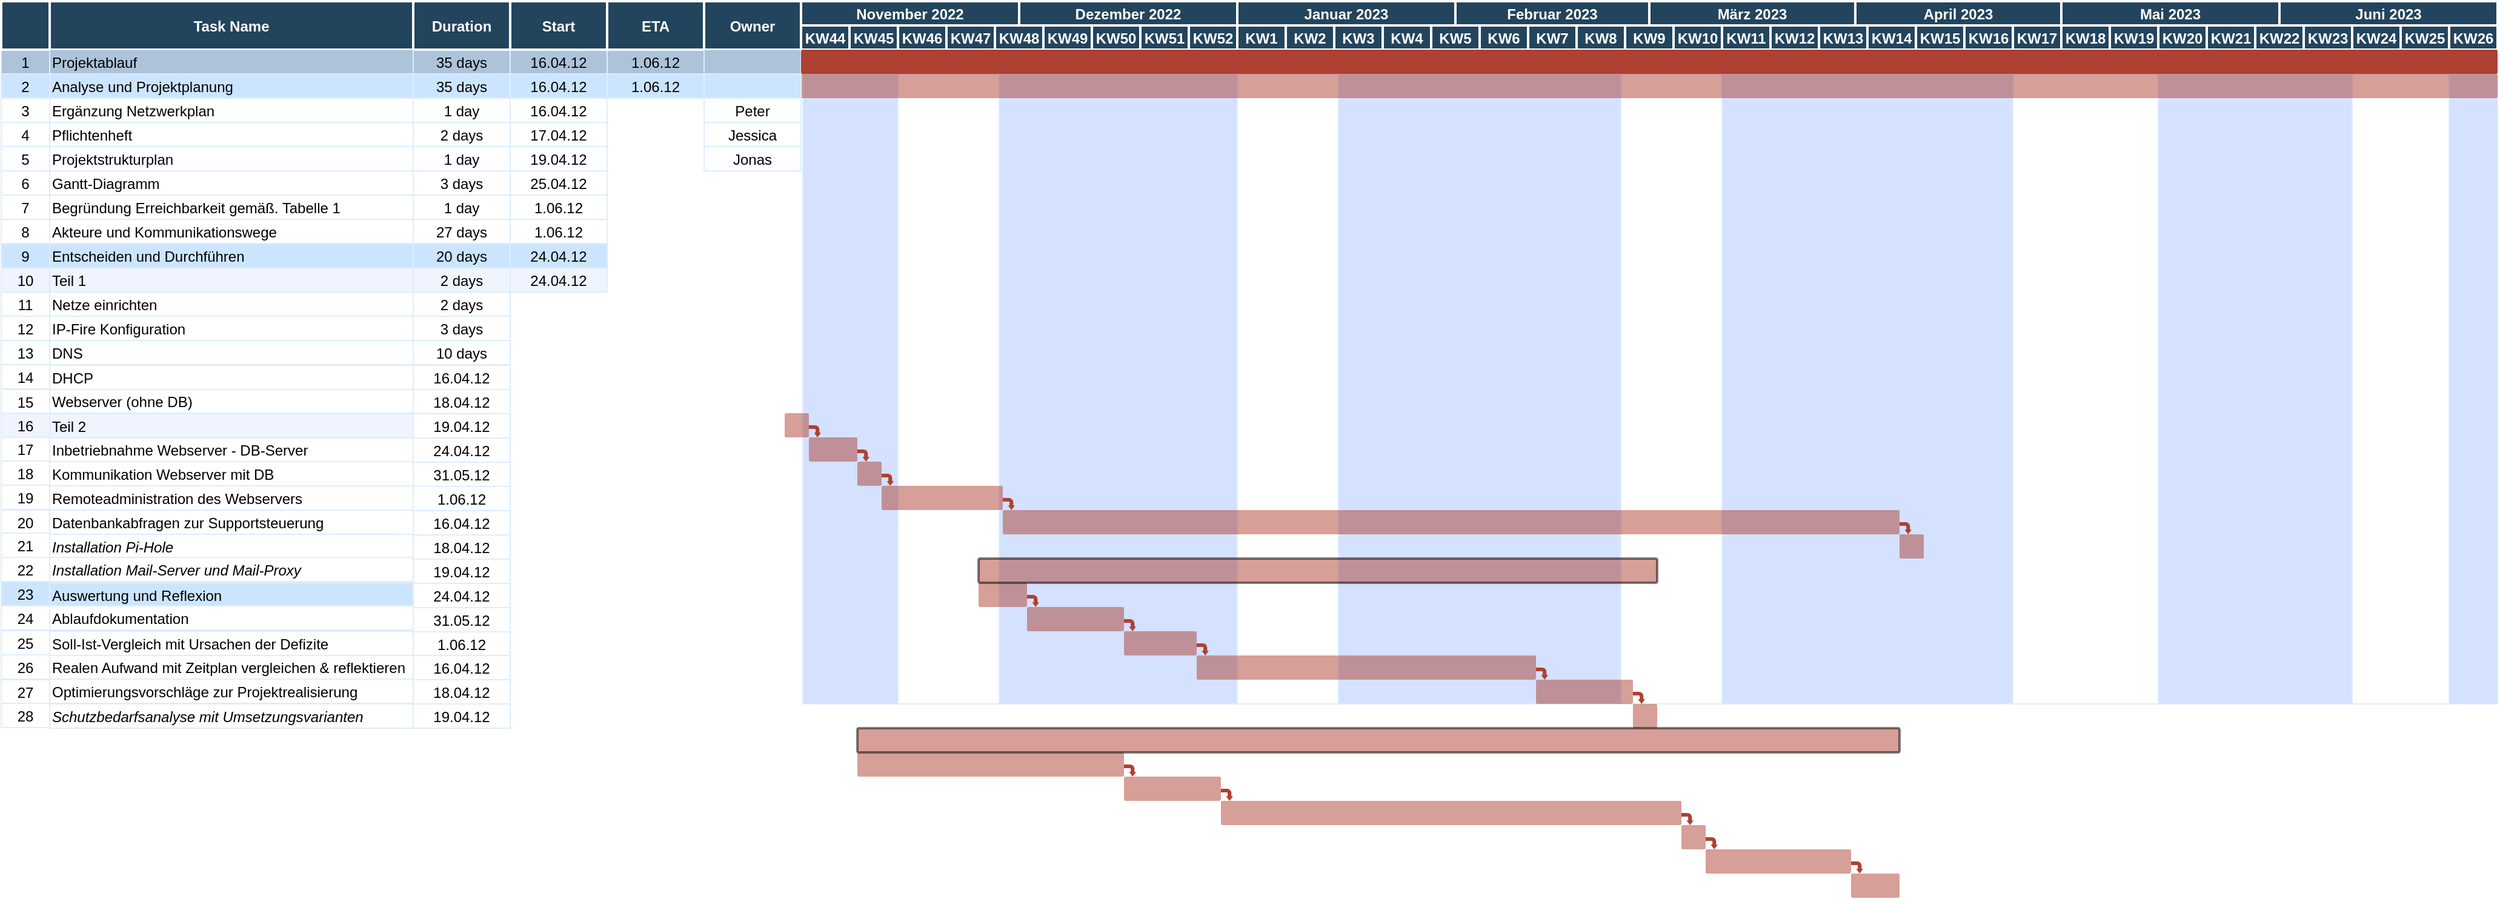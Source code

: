 <mxfile version="17.2.4" type="device"><diagram name="Page-1" id="8378b5f6-a2b2-b727-a746-972ab9d02e00"><mxGraphModel dx="2188" dy="1331" grid="1" gridSize="10" guides="1" tooltips="1" connect="0" arrows="1" fold="1" page="1" pageScale="1.5" pageWidth="1654" pageHeight="1169" background="none" math="0" shadow="0"><root><mxCell id="0"/><mxCell id="1" parent="0"/><mxCell id="nTNf6u4kwTVFO85k9VdG-494" value="" style="strokeColor=#DEEDFF" vertex="1" parent="1"><mxGeometry x="1060" y="140" width="83.5" height="520" as="geometry"/></mxCell><mxCell id="nTNf6u4kwTVFO85k9VdG-495" value="" style="strokeColor=#DEEDFF;fillColor=#D4E1FF" vertex="1" parent="1"><mxGeometry x="1143.5" y="140" width="236.5" height="520" as="geometry"/></mxCell><mxCell id="nTNf6u4kwTVFO85k9VdG-498" value="" style="strokeColor=#DEEDFF" vertex="1" parent="1"><mxGeometry x="1376.5" y="140" width="83.5" height="520" as="geometry"/></mxCell><mxCell id="nTNf6u4kwTVFO85k9VdG-499" value="" style="strokeColor=#DEEDFF;fillColor=#D4E1FF" vertex="1" parent="1"><mxGeometry x="1460" y="140" width="240" height="520" as="geometry"/></mxCell><mxCell id="nTNf6u4kwTVFO85k9VdG-502" value="" style="strokeColor=#DEEDFF" vertex="1" parent="1"><mxGeometry x="1700" y="140" width="120" height="520" as="geometry"/></mxCell><mxCell id="nTNf6u4kwTVFO85k9VdG-503" value="" style="strokeColor=#DEEDFF;fillColor=#D4E1FF" vertex="1" parent="1"><mxGeometry x="1820" y="140" width="160" height="520" as="geometry"/></mxCell><mxCell id="nTNf6u4kwTVFO85k9VdG-504" value="" style="strokeColor=#DEEDFF" vertex="1" parent="1"><mxGeometry x="1980" y="140" width="80" height="520" as="geometry"/></mxCell><mxCell id="nTNf6u4kwTVFO85k9VdG-505" value="" style="strokeColor=#DEEDFF;fillColor=#D4E1FF" vertex="1" parent="1"><mxGeometry x="2060" y="140" width="40" height="520" as="geometry"/></mxCell><mxCell id="nTNf6u4kwTVFO85k9VdG-491" value="" style="strokeColor=#DEEDFF;fillColor=#D4E1FF" vertex="1" parent="1"><mxGeometry x="863.5" y="140" width="196.5" height="520" as="geometry"/></mxCell><mxCell id="198" value="" style="strokeColor=#DEEDFF;fillColor=#D4E1FF" parent="1" vertex="1"><mxGeometry x="701.5" y="140" width="78.5" height="520" as="geometry"/></mxCell><mxCell id="63" value="1" style="strokeColor=#DEEDFF;fillColor=#ADC3D9" parent="1" vertex="1"><mxGeometry x="40" y="120" width="40" height="20" as="geometry"/></mxCell><mxCell id="64" value="Projektablauf" style="align=left;strokeColor=#DEEDFF;fillColor=#ADC3D9" parent="1" vertex="1"><mxGeometry x="80" y="120" width="280" height="20" as="geometry"/></mxCell><mxCell id="65" value="35 days" style="strokeColor=#DEEDFF;fillColor=#ADC3D9" parent="1" vertex="1"><mxGeometry x="380.0" y="120" width="80.0" height="20" as="geometry"/></mxCell><mxCell id="66" value="16.04.12" style="strokeColor=#DEEDFF;fillColor=#ADC3D9" parent="1" vertex="1"><mxGeometry x="460.0" y="120" width="80.0" height="20" as="geometry"/></mxCell><mxCell id="67" value="1.06.12" style="strokeColor=#DEEDFF;fillColor=#ADC3D9" parent="1" vertex="1"><mxGeometry x="540.0" y="120.0" width="80.0" height="20" as="geometry"/></mxCell><mxCell id="69" value="2" style="strokeColor=#DEEDFF;fillColor=#CCE5FF" parent="1" vertex="1"><mxGeometry x="40.0" y="140.0" width="40" height="20" as="geometry"/></mxCell><mxCell id="71" value="35 days" style="strokeColor=#DEEDFF;fillColor=#CCE5FF" parent="1" vertex="1"><mxGeometry x="380.0" y="140.0" width="80.0" height="20" as="geometry"/></mxCell><mxCell id="72" value="16.04.12" style="strokeColor=#DEEDFF;fillColor=#CCE5FF" parent="1" vertex="1"><mxGeometry x="460.0" y="140.0" width="80.0" height="20" as="geometry"/></mxCell><mxCell id="73" value="1.06.12" style="strokeColor=#DEEDFF;fillColor=#CCE5FF" parent="1" vertex="1"><mxGeometry x="540.0" y="140.0" width="80.0" height="20" as="geometry"/></mxCell><mxCell id="74" value="3" style="strokeColor=#DEEDFF" parent="1" vertex="1"><mxGeometry x="40.0" y="160.0" width="40" height="20" as="geometry"/></mxCell><mxCell id="76" value="1 day" style="strokeColor=#DEEDFF" parent="1" vertex="1"><mxGeometry x="380.0" y="160.0" width="80.0" height="20" as="geometry"/></mxCell><mxCell id="77" value="16.04.12" style="strokeColor=#DEEDFF" parent="1" vertex="1"><mxGeometry x="460.0" y="160.0" width="80.0" height="20" as="geometry"/></mxCell><mxCell id="78" value="16.04.12" style="strokeColor=#DEEDFF" parent="1" vertex="1"><mxGeometry x="380.0" y="380.5" width="80.0" height="20" as="geometry"/></mxCell><mxCell id="79" value="4" style="strokeColor=#DEEDFF" parent="1" vertex="1"><mxGeometry x="40" y="180.0" width="40" height="20" as="geometry"/></mxCell><mxCell id="81" value="2 days" style="strokeColor=#DEEDFF" parent="1" vertex="1"><mxGeometry x="380.0" y="180.0" width="80.0" height="20" as="geometry"/></mxCell><mxCell id="82" value="17.04.12" style="strokeColor=#DEEDFF" parent="1" vertex="1"><mxGeometry x="460.0" y="180.0" width="80.0" height="20" as="geometry"/></mxCell><mxCell id="83" value="18.04.12" style="strokeColor=#DEEDFF" parent="1" vertex="1"><mxGeometry x="380.0" y="400.5" width="80.0" height="20" as="geometry"/></mxCell><mxCell id="84" value="5" style="strokeColor=#DEEDFF" parent="1" vertex="1"><mxGeometry x="40.0" y="200.0" width="40" height="20" as="geometry"/></mxCell><mxCell id="86" value="1 day" style="strokeColor=#DEEDFF" parent="1" vertex="1"><mxGeometry x="380.0" y="200.0" width="80.0" height="20" as="geometry"/></mxCell><mxCell id="88" value="19.04.12" style="strokeColor=#DEEDFF" parent="1" vertex="1"><mxGeometry x="380.0" y="420.5" width="80.0" height="20" as="geometry"/></mxCell><mxCell id="89" value="6" style="strokeColor=#DEEDFF" parent="1" vertex="1"><mxGeometry x="40.0" y="220.0" width="40" height="20" as="geometry"/></mxCell><mxCell id="91" value="3 days" style="strokeColor=#DEEDFF" parent="1" vertex="1"><mxGeometry x="380.0" y="220.0" width="80.0" height="20" as="geometry"/></mxCell><mxCell id="93" value="24.04.12" style="strokeColor=#DEEDFF" parent="1" vertex="1"><mxGeometry x="380.0" y="440.5" width="80.0" height="20" as="geometry"/></mxCell><mxCell id="94" value="7" style="strokeColor=#DEEDFF" parent="1" vertex="1"><mxGeometry x="40.0" y="240.0" width="40" height="20" as="geometry"/></mxCell><mxCell id="96" value="27 days" style="strokeColor=#DEEDFF" parent="1" vertex="1"><mxGeometry x="380.0" y="260.0" width="80.0" height="20" as="geometry"/></mxCell><mxCell id="97" value="25.04.12" style="strokeColor=#DEEDFF" parent="1" vertex="1"><mxGeometry x="460.0" y="220.0" width="80.0" height="20" as="geometry"/></mxCell><mxCell id="98" value="31.05.12" style="strokeColor=#DEEDFF" parent="1" vertex="1"><mxGeometry x="380.0" y="460.5" width="80.0" height="20" as="geometry"/></mxCell><mxCell id="99" value="8" style="strokeColor=#DEEDFF" parent="1" vertex="1"><mxGeometry x="40.0" y="260.0" width="40" height="20" as="geometry"/></mxCell><mxCell id="101" value="1 day" style="strokeColor=#DEEDFF" parent="1" vertex="1"><mxGeometry x="380.0" y="240.0" width="80.0" height="20" as="geometry"/></mxCell><mxCell id="102" value="1.06.12" style="strokeColor=#DEEDFF" parent="1" vertex="1"><mxGeometry x="460.0" y="260.0" width="80.0" height="20" as="geometry"/></mxCell><mxCell id="103" value="1.06.12" style="strokeColor=#DEEDFF" parent="1" vertex="1"><mxGeometry x="380.0" y="480.5" width="80.0" height="20" as="geometry"/></mxCell><mxCell id="104" value="9" style="strokeColor=#DEEDFF;fillColor=#CCE5FF" parent="1" vertex="1"><mxGeometry x="40.0" y="280.0" width="40" height="20" as="geometry"/></mxCell><mxCell id="106" value="20 days" style="strokeColor=#DEEDFF;fillColor=#CCE5FF" parent="1" vertex="1"><mxGeometry x="380.0" y="280.0" width="80.0" height="20" as="geometry"/></mxCell><mxCell id="109" value="10" style="strokeColor=#DEEDFF;fillColor=#F0F4FF;" parent="1" vertex="1"><mxGeometry x="40.0" y="300.0" width="40" height="20" as="geometry"/></mxCell><mxCell id="111" value="2 days" style="strokeColor=#DEEDFF;fillColor=#F0F4FF;" parent="1" vertex="1"><mxGeometry x="380.0" y="300.0" width="80.0" height="20" as="geometry"/></mxCell><mxCell id="114" value="11" style="strokeColor=#DEEDFF" parent="1" vertex="1"><mxGeometry x="40.0" y="320.0" width="40" height="20" as="geometry"/></mxCell><mxCell id="115" value="Netze einrichten" style="align=left;strokeColor=#DEEDFF" parent="1" vertex="1"><mxGeometry x="80" y="320" width="280" height="20" as="geometry"/></mxCell><mxCell id="116" value="2 days" style="strokeColor=#DEEDFF" parent="1" vertex="1"><mxGeometry x="380.0" y="320.0" width="80.0" height="20" as="geometry"/></mxCell><mxCell id="119" value="12" style="strokeColor=#DEEDFF" parent="1" vertex="1"><mxGeometry x="40.0" y="340.0" width="40" height="20" as="geometry"/></mxCell><mxCell id="120" value="IP-Fire Konfiguration" style="align=left;strokeColor=#DEEDFF" parent="1" vertex="1"><mxGeometry x="80" y="340" width="280" height="20" as="geometry"/></mxCell><mxCell id="121" value="3 days" style="strokeColor=#DEEDFF" parent="1" vertex="1"><mxGeometry x="380.0" y="340.0" width="80.0" height="20" as="geometry"/></mxCell><mxCell id="124" value="13" style="strokeColor=#DEEDFF" parent="1" vertex="1"><mxGeometry x="40.0" y="360.0" width="40" height="20" as="geometry"/></mxCell><mxCell id="125" value="DNS" style="align=left;strokeColor=#DEEDFF" parent="1" vertex="1"><mxGeometry x="80" y="360" width="280" height="20" as="geometry"/></mxCell><mxCell id="126" value="10 days" style="strokeColor=#DEEDFF" parent="1" vertex="1"><mxGeometry x="380.0" y="360.0" width="80.0" height="20" as="geometry"/></mxCell><mxCell id="129" value="14" style="strokeColor=#DEEDFF" parent="1" vertex="1"><mxGeometry x="40.0" y="380.0" width="40" height="20" as="geometry"/></mxCell><mxCell id="130" value="DHCP" style="align=left;strokeColor=#DEEDFF" parent="1" vertex="1"><mxGeometry x="80" y="380.5" width="280" height="20" as="geometry"/></mxCell><mxCell id="134" value="15" style="strokeColor=#DEEDFF;fillColor=#FFFFFF" parent="1" vertex="1"><mxGeometry x="40.0" y="400.5" width="40" height="20" as="geometry"/></mxCell><mxCell id="135" value="Webserver (ohne DB)" style="align=left;strokeColor=#DEEDFF;fillColor=#FFFFFF" parent="1" vertex="1"><mxGeometry x="80" y="400" width="300" height="20" as="geometry"/></mxCell><mxCell id="140" value="Auswertung und Reflexion" style="align=left;strokeColor=#DEEDFF;fillColor=#CCE5FF;" parent="1" vertex="1"><mxGeometry x="80" y="560" width="300" height="20" as="geometry"/></mxCell><mxCell id="144" value="17" style="strokeColor=#DEEDFF" parent="1" vertex="1"><mxGeometry x="40" y="439.5" width="40" height="20" as="geometry"/></mxCell><mxCell id="145" value="Inbetriebnahme Webserver - DB-Server" style="align=left;strokeColor=#DEEDFF" parent="1" vertex="1"><mxGeometry x="80" y="440" width="300" height="20" as="geometry"/></mxCell><mxCell id="149" value="16" style="strokeColor=#DEEDFF;fillColor=#F0F4FF;" parent="1" vertex="1"><mxGeometry x="40.0" y="420.0" width="40" height="20" as="geometry"/></mxCell><mxCell id="150" value="Teil 2" style="align=left;strokeColor=#DEEDFF;fillColor=#F0F4FF;" parent="1" vertex="1"><mxGeometry x="80" y="420.5" width="300" height="20" as="geometry"/></mxCell><mxCell id="154" value="19" style="strokeColor=#DEEDFF" parent="1" vertex="1"><mxGeometry x="40.0" y="479.5" width="40" height="20" as="geometry"/></mxCell><mxCell id="155" value="Remoteadministration des Webservers" style="align=left;strokeColor=#DEEDFF" parent="1" vertex="1"><mxGeometry x="80" y="480" width="300" height="20" as="geometry"/></mxCell><mxCell id="159" value="20" style="strokeColor=#DEEDFF" parent="1" vertex="1"><mxGeometry x="40" y="500" width="40" height="20" as="geometry"/></mxCell><mxCell id="160" value="Datenbankabfragen zur Supportsteuerung" style="align=left;strokeColor=#DEEDFF" parent="1" vertex="1"><mxGeometry x="80" y="500" width="300" height="20" as="geometry"/></mxCell><mxCell id="164" value="21" style="strokeColor=#DEEDFF" parent="1" vertex="1"><mxGeometry x="40.0" y="519.0" width="40" height="20" as="geometry"/></mxCell><mxCell id="165" value="Installation Pi-Hole" style="align=left;strokeColor=#DEEDFF;fontStyle=2" parent="1" vertex="1"><mxGeometry x="80" y="520" width="300" height="20" as="geometry"/></mxCell><mxCell id="169" value="18" style="strokeColor=#DEEDFF" parent="1" vertex="1"><mxGeometry x="40.0" y="459.5" width="40" height="20" as="geometry"/></mxCell><mxCell id="170" value="Kommunikation Webserver mit DB" style="align=left;strokeColor=#DEEDFF" parent="1" vertex="1"><mxGeometry x="80" y="460" width="300" height="20" as="geometry"/></mxCell><mxCell id="197" value="" style="strokeColor=#DEEDFF" parent="1" vertex="1"><mxGeometry x="780" y="140" width="83.5" height="520" as="geometry"/></mxCell><mxCell id="2" value="Task Name" style="fillColor=#23445D;strokeColor=#FFFFFF;strokeWidth=2;fontColor=#FFFFFF;fontStyle=1" parent="1" vertex="1"><mxGeometry x="80" y="80" width="300" height="40" as="geometry"/></mxCell><mxCell id="3" value="" style="fillColor=#23445D;strokeColor=#FFFFFF;strokeWidth=2;fontColor=#FFFFFF;fontStyle=1" parent="1" vertex="1"><mxGeometry x="40" y="80" width="40" height="40" as="geometry"/></mxCell><mxCell id="4" value="November 2022" style="fillColor=#23445D;strokeColor=#FFFFFF;strokeWidth=2;fontColor=#FFFFFF;fontStyle=1" parent="1" vertex="1"><mxGeometry x="700" y="80" width="180" height="20" as="geometry"/></mxCell><mxCell id="12" value="Duration" style="fillColor=#23445D;strokeColor=#FFFFFF;strokeWidth=2;fontColor=#FFFFFF;fontStyle=1" parent="1" vertex="1"><mxGeometry x="380.0" y="80.0" width="80.0" height="40.0" as="geometry"/></mxCell><mxCell id="13" value="Start" style="fillColor=#23445D;strokeColor=#FFFFFF;strokeWidth=2;fontColor=#FFFFFF;fontStyle=1" parent="1" vertex="1"><mxGeometry x="460.0" y="80.0" width="80.0" height="40.0" as="geometry"/></mxCell><mxCell id="14" value="ETA" style="fillColor=#23445D;strokeColor=#FFFFFF;strokeWidth=2;fontColor=#FFFFFF;fontStyle=1" parent="1" vertex="1"><mxGeometry x="540.0" y="80.0" width="80.0" height="40.0" as="geometry"/></mxCell><mxCell id="15" value="Dezember 2022" style="fillColor=#23445D;strokeColor=#FFFFFF;strokeWidth=2;fontColor=#FFFFFF;fontStyle=1" parent="1" vertex="1"><mxGeometry x="880.0" y="80.0" width="180" height="20" as="geometry"/></mxCell><mxCell id="23" value="Januar 2023" style="fillColor=#23445D;strokeColor=#FFFFFF;strokeWidth=2;fontColor=#FFFFFF;fontStyle=1" parent="1" vertex="1"><mxGeometry x="1060.0" y="80.0" width="180" height="20" as="geometry"/></mxCell><mxCell id="31" value="März 2023" style="fillColor=#23445D;strokeColor=#FFFFFF;strokeWidth=2;fontColor=#FFFFFF;fontStyle=1" parent="1" vertex="1"><mxGeometry x="1400" y="80" width="170" height="20" as="geometry"/></mxCell><mxCell id="39" value="Februar 2023" style="fillColor=#23445D;strokeColor=#FFFFFF;strokeWidth=2;fontColor=#FFFFFF;fontStyle=1" parent="1" vertex="1"><mxGeometry x="1240" y="80" width="160" height="20" as="geometry"/></mxCell><mxCell id="47" value="April 2023" style="fillColor=#23445D;strokeColor=#FFFFFF;strokeWidth=2;fontColor=#FFFFFF;fontStyle=1" parent="1" vertex="1"><mxGeometry x="1570" y="80" width="170" height="20" as="geometry"/></mxCell><mxCell id="242" value="" style="shape=mxgraph.flowchart.process;fillColor=#AE4132;strokeColor=none;strokeWidth=2;opacity=50" parent="1" vertex="1"><mxGeometry x="700" y="140" width="1400" height="20" as="geometry"/></mxCell><mxCell id="243" value="" style="shape=mxgraph.arrows.bent_right_arrow;fillColor=#AE4132;strokeColor=none;strokeWidth=2;direction=south" parent="1" vertex="1"><mxGeometry x="706.5" y="430.0" width="10.0" height="10.0" as="geometry"/></mxCell><mxCell id="244" value="" style="shape=mxgraph.flowchart.process;fillColor=#AE4132;strokeColor=none;strokeWidth=2;opacity=50" parent="1" vertex="1"><mxGeometry x="686.5" y="420.0" width="20.0" height="20.0" as="geometry"/></mxCell><mxCell id="245" value="" style="shape=mxgraph.flowchart.process;fillColor=#AE4132;strokeColor=none;strokeWidth=2;opacity=50" parent="1" vertex="1"><mxGeometry x="706.5" y="440.0" width="40.0" height="20.0" as="geometry"/></mxCell><mxCell id="246" value="" style="shape=mxgraph.flowchart.process;fillColor=#AE4132;strokeColor=none;strokeWidth=2;opacity=50" parent="1" vertex="1"><mxGeometry x="746.5" y="460.0" width="20.0" height="20.0" as="geometry"/></mxCell><mxCell id="247" value="" style="shape=mxgraph.flowchart.process;fillColor=#AE4132;strokeColor=none;strokeWidth=2;opacity=50" parent="1" vertex="1"><mxGeometry x="866.5" y="500.0" width="740.0" height="20.0" as="geometry"/></mxCell><mxCell id="248" value="" style="shape=mxgraph.flowchart.process;fillColor=#AE4132;strokeColor=none;strokeWidth=2;opacity=50" parent="1" vertex="1"><mxGeometry x="1606.5" y="520.0" width="20.0" height="20.0" as="geometry"/></mxCell><mxCell id="249" value="" style="shape=mxgraph.arrows.bent_right_arrow;fillColor=#AE4132;strokeColor=none;strokeWidth=2;direction=south" parent="1" vertex="1"><mxGeometry x="746.5" y="450.0" width="10.0" height="10.0" as="geometry"/></mxCell><mxCell id="250" value="" style="shape=mxgraph.arrows.bent_right_arrow;fillColor=#AE4132;strokeColor=none;strokeWidth=2;direction=south" parent="1" vertex="1"><mxGeometry x="766.5" y="470.0" width="10.0" height="10.0" as="geometry"/></mxCell><mxCell id="251" value="" style="shape=mxgraph.arrows.bent_right_arrow;fillColor=#AE4132;strokeColor=none;strokeWidth=2;direction=south" parent="1" vertex="1"><mxGeometry x="1606.5" y="510.0" width="10.0" height="10.0" as="geometry"/></mxCell><mxCell id="252" value="" style="shape=mxgraph.flowchart.process;fillColor=#AE4132;strokeColor=none;strokeWidth=2;opacity=50" parent="1" vertex="1"><mxGeometry x="766.5" y="480.0" width="100.0" height="20.0" as="geometry"/></mxCell><mxCell id="253" value="" style="shape=mxgraph.arrows.bent_right_arrow;fillColor=#AE4132;strokeColor=none;strokeWidth=2;direction=south" parent="1" vertex="1"><mxGeometry x="866.5" y="490.0" width="10.0" height="10.0" as="geometry"/></mxCell><mxCell id="255" value="" style="shape=mxgraph.flowchart.process;fillColor=#AE4132;strokeColor=none;strokeWidth=2;opacity=50" parent="1" vertex="1"><mxGeometry x="846.5" y="560.0" width="40" height="20.0" as="geometry"/></mxCell><mxCell id="256" value="" style="shape=mxgraph.flowchart.process;fillColor=#AE4132;strokeColor=#000000;strokeWidth=2;opacity=50" parent="1" vertex="1"><mxGeometry x="846.5" y="540.0" width="560" height="20.0" as="geometry"/></mxCell><mxCell id="257" value="" style="shape=mxgraph.flowchart.process;fillColor=#AE4132;strokeColor=none;strokeWidth=2;opacity=50" parent="1" vertex="1"><mxGeometry x="886.5" y="580.0" width="80.0" height="20.0" as="geometry"/></mxCell><mxCell id="258" value="" style="shape=mxgraph.flowchart.process;fillColor=#AE4132;strokeColor=none;strokeWidth=2;opacity=50" parent="1" vertex="1"><mxGeometry x="966.5" y="600.0" width="60.0" height="20.0" as="geometry"/></mxCell><mxCell id="259" value="" style="shape=mxgraph.flowchart.process;fillColor=#AE4132;strokeColor=none;strokeWidth=2;opacity=50" parent="1" vertex="1"><mxGeometry x="1026.5" y="620.0" width="280.0" height="20.0" as="geometry"/></mxCell><mxCell id="260" value="" style="shape=mxgraph.flowchart.process;fillColor=#AE4132;strokeColor=none;strokeWidth=2;opacity=50" parent="1" vertex="1"><mxGeometry x="1306.5" y="640.0" width="80.0" height="20.0" as="geometry"/></mxCell><mxCell id="261" value="" style="shape=mxgraph.flowchart.process;fillColor=#AE4132;strokeColor=none;strokeWidth=2;opacity=50" parent="1" vertex="1"><mxGeometry x="1386.5" y="660.0" width="20.0" height="20.0" as="geometry"/></mxCell><mxCell id="262" value="" style="shape=mxgraph.flowchart.process;fillColor=#AE4132;strokeColor=none;strokeWidth=2;opacity=50" parent="1" vertex="1"><mxGeometry x="746.5" y="700.0" width="220.0" height="20.0" as="geometry"/></mxCell><mxCell id="263" value="" style="shape=mxgraph.flowchart.process;fillColor=#AE4132;strokeColor=none;strokeWidth=2;opacity=50" parent="1" vertex="1"><mxGeometry x="966.5" y="720.0" width="80.0" height="20.0" as="geometry"/></mxCell><mxCell id="264" value="" style="shape=mxgraph.flowchart.process;fillColor=#AE4132;strokeColor=none;strokeWidth=2;opacity=50" parent="1" vertex="1"><mxGeometry x="1046.5" y="740.0" width="380.0" height="20.0" as="geometry"/></mxCell><mxCell id="265" value="" style="shape=mxgraph.flowchart.process;fillColor=#AE4132;strokeColor=none;strokeWidth=2;opacity=50" parent="1" vertex="1"><mxGeometry x="1426.5" y="760.0" width="20.0" height="20.0" as="geometry"/></mxCell><mxCell id="266" value="" style="shape=mxgraph.flowchart.process;fillColor=#AE4132;strokeColor=none;strokeWidth=2;opacity=50" parent="1" vertex="1"><mxGeometry x="1446.5" y="780.0" width="120.0" height="20.0" as="geometry"/></mxCell><mxCell id="267" value="" style="shape=mxgraph.flowchart.process;fillColor=#AE4132;strokeColor=none;strokeWidth=2;opacity=50" parent="1" vertex="1"><mxGeometry x="1566.5" y="800.0" width="40" height="20.0" as="geometry"/></mxCell><mxCell id="268" value="" style="shape=mxgraph.flowchart.process;fillColor=#AE4132;strokeColor=#000000;strokeWidth=2;opacity=50" parent="1" vertex="1"><mxGeometry x="746.5" y="680.0" width="860" height="20.0" as="geometry"/></mxCell><mxCell id="269" value="" style="shape=mxgraph.arrows.bent_right_arrow;fillColor=#AE4132;strokeColor=none;strokeWidth=2;direction=south" parent="1" vertex="1"><mxGeometry x="886.5" y="570.0" width="10.0" height="10.0" as="geometry"/></mxCell><mxCell id="270" value="" style="shape=mxgraph.arrows.bent_right_arrow;fillColor=#AE4132;strokeColor=none;strokeWidth=2;direction=south" parent="1" vertex="1"><mxGeometry x="966.5" y="590.0" width="10.0" height="10.0" as="geometry"/></mxCell><mxCell id="271" value="" style="shape=mxgraph.arrows.bent_right_arrow;fillColor=#AE4132;strokeColor=none;strokeWidth=2;direction=south" parent="1" vertex="1"><mxGeometry x="1026.5" y="610.0" width="10.0" height="10.0" as="geometry"/></mxCell><mxCell id="272" value="" style="shape=mxgraph.arrows.bent_right_arrow;fillColor=#AE4132;strokeColor=none;strokeWidth=2;direction=south" parent="1" vertex="1"><mxGeometry x="1306.5" y="630.0" width="10.0" height="10.0" as="geometry"/></mxCell><mxCell id="273" value="" style="shape=mxgraph.arrows.bent_right_arrow;fillColor=#AE4132;strokeColor=none;strokeWidth=2;direction=south" parent="1" vertex="1"><mxGeometry x="1386.5" y="650.0" width="10.0" height="10.0" as="geometry"/></mxCell><mxCell id="274" value="" style="shape=mxgraph.arrows.bent_right_arrow;fillColor=#AE4132;strokeColor=none;strokeWidth=2;direction=south" parent="1" vertex="1"><mxGeometry x="966.5" y="710.0" width="10.0" height="10.0" as="geometry"/></mxCell><mxCell id="275" value="" style="shape=mxgraph.arrows.bent_right_arrow;fillColor=#AE4132;strokeColor=none;strokeWidth=2;direction=south" parent="1" vertex="1"><mxGeometry x="1046.5" y="730.0" width="10.0" height="10.0" as="geometry"/></mxCell><mxCell id="276" value="" style="shape=mxgraph.arrows.bent_right_arrow;fillColor=#AE4132;strokeColor=none;strokeWidth=2;direction=south" parent="1" vertex="1"><mxGeometry x="1426.5" y="750.0" width="10.0" height="10.0" as="geometry"/></mxCell><mxCell id="277" value="" style="shape=mxgraph.arrows.bent_right_arrow;fillColor=#AE4132;strokeColor=none;strokeWidth=2;direction=south" parent="1" vertex="1"><mxGeometry x="1446.5" y="770.0" width="10.0" height="10.0" as="geometry"/></mxCell><mxCell id="278" value="" style="shape=mxgraph.arrows.bent_right_arrow;fillColor=#AE4132;strokeColor=none;strokeWidth=2;direction=south" parent="1" vertex="1"><mxGeometry x="1566.5" y="790.0" width="10.0" height="10.0" as="geometry"/></mxCell><mxCell id="bxfQIxAxNo-VTKdMnBYf-278" value="Owner" style="fillColor=#23445D;strokeColor=#FFFFFF;strokeWidth=2;fontColor=#FFFFFF;fontStyle=1" parent="1" vertex="1"><mxGeometry x="620.0" y="80.0" width="80.0" height="40.0" as="geometry"/></mxCell><mxCell id="bxfQIxAxNo-VTKdMnBYf-296" value="Peter" style="strokeColor=#DEEDFF" parent="1" vertex="1"><mxGeometry x="620.0" y="160.0" width="80.0" height="20" as="geometry"/></mxCell><mxCell id="bxfQIxAxNo-VTKdMnBYf-297" value="Jessica" style="strokeColor=#DEEDFF" parent="1" vertex="1"><mxGeometry x="620.0" y="180.0" width="80.0" height="20" as="geometry"/></mxCell><mxCell id="bxfQIxAxNo-VTKdMnBYf-298" value="Jonas" style="strokeColor=#DEEDFF" parent="1" vertex="1"><mxGeometry x="620.0" y="200.0" width="80.0" height="20" as="geometry"/></mxCell><mxCell id="bxfQIxAxNo-VTKdMnBYf-299" value="" style="strokeColor=#DEEDFF;fillColor=#ADC3D9" parent="1" vertex="1"><mxGeometry x="620.0" y="120.0" width="80.0" height="20" as="geometry"/></mxCell><mxCell id="bxfQIxAxNo-VTKdMnBYf-300" value="" style="strokeColor=#DEEDFF;fillColor=#CCE5FF" parent="1" vertex="1"><mxGeometry x="620.0" y="140.0" width="80.0" height="20" as="geometry"/></mxCell><mxCell id="nTNf6u4kwTVFO85k9VdG-284" value="Analyse und Projektplanung" style="align=left;strokeColor=#DEEDFF;fillColor=#CCE5FF" vertex="1" parent="1"><mxGeometry x="80" y="140" width="280" height="20" as="geometry"/></mxCell><mxCell id="nTNf6u4kwTVFO85k9VdG-287" value="Ergänzung Netzwerkplan" style="align=left;strokeColor=#DEEDFF" vertex="1" parent="1"><mxGeometry x="80" y="160" width="280" height="20" as="geometry"/></mxCell><mxCell id="nTNf6u4kwTVFO85k9VdG-288" value="Projektstrukturplan" style="align=left;strokeColor=#DEEDFF" vertex="1" parent="1"><mxGeometry x="80" y="200" width="280" height="20" as="geometry"/></mxCell><mxCell id="nTNf6u4kwTVFO85k9VdG-289" value="Gantt-Diagramm" style="align=left;strokeColor=#DEEDFF" vertex="1" parent="1"><mxGeometry x="80" y="220" width="280" height="20" as="geometry"/></mxCell><mxCell id="nTNf6u4kwTVFO85k9VdG-290" value="Pflichtenheft" style="align=left;strokeColor=#DEEDFF" vertex="1" parent="1"><mxGeometry x="80" y="180" width="280" height="20" as="geometry"/></mxCell><mxCell id="nTNf6u4kwTVFO85k9VdG-291" value="Begründung Erreichbarkeit gemäß. Tabelle 1" style="align=left;strokeColor=#DEEDFF" vertex="1" parent="1"><mxGeometry x="80" y="240" width="280" height="20" as="geometry"/></mxCell><mxCell id="nTNf6u4kwTVFO85k9VdG-292" value="Akteure und Kommunikationswege" style="align=left;strokeColor=#DEEDFF" vertex="1" parent="1"><mxGeometry x="80" y="260" width="280" height="20" as="geometry"/></mxCell><mxCell id="nTNf6u4kwTVFO85k9VdG-293" value="Entscheiden und Durchführen" style="align=left;strokeColor=#DEEDFF;fillColor=#CCE5FF" vertex="1" parent="1"><mxGeometry x="80" y="280" width="300" height="20" as="geometry"/></mxCell><mxCell id="nTNf6u4kwTVFO85k9VdG-294" value="Teil 1" style="align=left;strokeColor=#DCEBFC;fillColor=#F0F4FF;" vertex="1" parent="1"><mxGeometry x="80" y="300" width="280" height="20" as="geometry"/></mxCell><mxCell id="nTNf6u4kwTVFO85k9VdG-319" value="24.04.12" style="strokeColor=#DEEDFF;fillColor=#F0F4FF;" vertex="1" parent="1"><mxGeometry x="460" y="299.5" width="80" height="20.5" as="geometry"/></mxCell><mxCell id="nTNf6u4kwTVFO85k9VdG-320" value="24.04.12" style="strokeColor=#DEEDFF;fillColor=#CCE5FF" vertex="1" parent="1"><mxGeometry x="460.0" y="280.0" width="80.0" height="20" as="geometry"/></mxCell><mxCell id="nTNf6u4kwTVFO85k9VdG-321" value="1.06.12" style="strokeColor=#DEEDFF" vertex="1" parent="1"><mxGeometry x="460.0" y="240.0" width="80.0" height="20" as="geometry"/></mxCell><mxCell id="nTNf6u4kwTVFO85k9VdG-324" value="19.04.12" style="strokeColor=#DEEDFF" vertex="1" parent="1"><mxGeometry x="460.0" y="200.0" width="80.0" height="20" as="geometry"/></mxCell><mxCell id="nTNf6u4kwTVFO85k9VdG-327" value="Projektablauf" style="align=left;strokeColor=#DEEDFF;fillColor=#ADC3D9" vertex="1" parent="1"><mxGeometry x="80" y="120" width="280" height="20" as="geometry"/></mxCell><mxCell id="nTNf6u4kwTVFO85k9VdG-328" value="Analyse und Projektplanung" style="align=left;strokeColor=#DEEDFF;fillColor=#CCE5FF" vertex="1" parent="1"><mxGeometry x="80" y="140" width="280" height="20" as="geometry"/></mxCell><mxCell id="nTNf6u4kwTVFO85k9VdG-329" value="Ergänzung Netzwerkplan" style="align=left;strokeColor=#DEEDFF" vertex="1" parent="1"><mxGeometry x="80" y="160" width="280" height="20" as="geometry"/></mxCell><mxCell id="nTNf6u4kwTVFO85k9VdG-330" value="Pflichtenheft" style="align=left;strokeColor=#DEEDFF" vertex="1" parent="1"><mxGeometry x="80" y="180" width="280" height="20" as="geometry"/></mxCell><mxCell id="nTNf6u4kwTVFO85k9VdG-331" value="Projektstrukturplan" style="align=left;strokeColor=#DEEDFF" vertex="1" parent="1"><mxGeometry x="80" y="200" width="280" height="20" as="geometry"/></mxCell><mxCell id="nTNf6u4kwTVFO85k9VdG-332" value="Gantt-Diagramm" style="align=left;strokeColor=#DEEDFF" vertex="1" parent="1"><mxGeometry x="80" y="220" width="280" height="20" as="geometry"/></mxCell><mxCell id="nTNf6u4kwTVFO85k9VdG-333" value="Begründung Erreichbarkeit gemäß. Tabelle 1" style="align=left;strokeColor=#DEEDFF" vertex="1" parent="1"><mxGeometry x="80" y="240" width="280" height="20" as="geometry"/></mxCell><mxCell id="nTNf6u4kwTVFO85k9VdG-334" value="Akteure und Kommunikationswege" style="align=left;strokeColor=#DEEDFF" vertex="1" parent="1"><mxGeometry x="80" y="260" width="280" height="20" as="geometry"/></mxCell><mxCell id="nTNf6u4kwTVFO85k9VdG-335" value="Projektablauf" style="align=left;strokeColor=#DEEDFF;fillColor=#ADC3D9" vertex="1" parent="1"><mxGeometry x="80" y="120" width="300" height="20" as="geometry"/></mxCell><mxCell id="nTNf6u4kwTVFO85k9VdG-336" value="Analyse und Projektplanung" style="align=left;strokeColor=#DEEDFF;fillColor=#CCE5FF" vertex="1" parent="1"><mxGeometry x="80" y="140" width="300" height="20" as="geometry"/></mxCell><mxCell id="nTNf6u4kwTVFO85k9VdG-337" value="Ergänzung Netzwerkplan" style="align=left;strokeColor=#DEEDFF" vertex="1" parent="1"><mxGeometry x="80" y="160" width="300" height="20" as="geometry"/></mxCell><mxCell id="nTNf6u4kwTVFO85k9VdG-338" value="Pflichtenheft" style="align=left;strokeColor=#DEEDFF" vertex="1" parent="1"><mxGeometry x="80" y="180" width="300" height="20" as="geometry"/></mxCell><mxCell id="nTNf6u4kwTVFO85k9VdG-339" value="Projektstrukturplan" style="align=left;strokeColor=#DEEDFF" vertex="1" parent="1"><mxGeometry x="80" y="200" width="300" height="20" as="geometry"/></mxCell><mxCell id="nTNf6u4kwTVFO85k9VdG-340" value="Gantt-Diagramm" style="align=left;strokeColor=#DEEDFF" vertex="1" parent="1"><mxGeometry x="80" y="220" width="300" height="20" as="geometry"/></mxCell><mxCell id="nTNf6u4kwTVFO85k9VdG-341" value="Begründung Erreichbarkeit gemäß. Tabelle 1" style="align=left;strokeColor=#DEEDFF" vertex="1" parent="1"><mxGeometry x="80" y="240" width="300" height="20" as="geometry"/></mxCell><mxCell id="nTNf6u4kwTVFO85k9VdG-342" value="Akteure und Kommunikationswege" style="align=left;strokeColor=#DEEDFF" vertex="1" parent="1"><mxGeometry x="80" y="260" width="300" height="20" as="geometry"/></mxCell><mxCell id="nTNf6u4kwTVFO85k9VdG-343" value="Teil 1" style="align=left;strokeColor=#DCEBFC;fillColor=#F0F4FF;" vertex="1" parent="1"><mxGeometry x="80" y="300" width="300" height="20" as="geometry"/></mxCell><mxCell id="nTNf6u4kwTVFO85k9VdG-344" value="Netze einrichten" style="align=left;strokeColor=#DEEDFF" vertex="1" parent="1"><mxGeometry x="80" y="320" width="300" height="20" as="geometry"/></mxCell><mxCell id="nTNf6u4kwTVFO85k9VdG-345" value="IP-Fire Konfiguration" style="align=left;strokeColor=#DEEDFF" vertex="1" parent="1"><mxGeometry x="80" y="340" width="300" height="20" as="geometry"/></mxCell><mxCell id="nTNf6u4kwTVFO85k9VdG-346" value="DNS" style="align=left;strokeColor=#DEEDFF" vertex="1" parent="1"><mxGeometry x="80" y="360" width="300" height="20" as="geometry"/></mxCell><mxCell id="nTNf6u4kwTVFO85k9VdG-347" value="DHCP" style="align=left;strokeColor=#DEEDFF" vertex="1" parent="1"><mxGeometry x="80" y="380.5" width="300" height="20" as="geometry"/></mxCell><mxCell id="nTNf6u4kwTVFO85k9VdG-348" value="22" style="strokeColor=#DEEDFF" vertex="1" parent="1"><mxGeometry x="40.0" y="539.0" width="40" height="20" as="geometry"/></mxCell><mxCell id="nTNf6u4kwTVFO85k9VdG-349" value="23" style="strokeColor=#DEEDFF;fillColor=#CCE5FF;" vertex="1" parent="1"><mxGeometry x="40.0" y="559.0" width="40" height="20" as="geometry"/></mxCell><mxCell id="nTNf6u4kwTVFO85k9VdG-350" value="24" style="strokeColor=#DEEDFF" vertex="1" parent="1"><mxGeometry x="40.0" y="579.0" width="40" height="20" as="geometry"/></mxCell><mxCell id="nTNf6u4kwTVFO85k9VdG-351" value="Installation Mail-Server und Mail-Proxy" style="align=left;strokeColor=#DEEDFF;fontStyle=2" vertex="1" parent="1"><mxGeometry x="80" y="539" width="300" height="20" as="geometry"/></mxCell><mxCell id="nTNf6u4kwTVFO85k9VdG-353" value="Optimierungsvorschläge zur Projektrealisierung" style="align=left;strokeColor=#DEEDFF" vertex="1" parent="1"><mxGeometry x="80" y="639.5" width="300" height="20" as="geometry"/></mxCell><mxCell id="nTNf6u4kwTVFO85k9VdG-354" value="Realen Aufwand mit Zeitplan vergleichen &amp; reflektieren" style="align=left;strokeColor=#DEEDFF" vertex="1" parent="1"><mxGeometry x="80" y="619.5" width="300" height="20" as="geometry"/></mxCell><mxCell id="nTNf6u4kwTVFO85k9VdG-355" value="Soll-Ist-Vergleich mit Ursachen der Defizite" style="align=left;strokeColor=#DEEDFF" vertex="1" parent="1"><mxGeometry x="80" y="600" width="300" height="20" as="geometry"/></mxCell><mxCell id="nTNf6u4kwTVFO85k9VdG-356" value="Ablaufdokumentation" style="align=left;strokeColor=#DEEDFF" vertex="1" parent="1"><mxGeometry x="80" y="579" width="300" height="20" as="geometry"/></mxCell><mxCell id="nTNf6u4kwTVFO85k9VdG-357" value="25" style="strokeColor=#DEEDFF" vertex="1" parent="1"><mxGeometry x="40.0" y="599.5" width="40" height="20" as="geometry"/></mxCell><mxCell id="nTNf6u4kwTVFO85k9VdG-358" value="26" style="strokeColor=#DEEDFF" vertex="1" parent="1"><mxGeometry x="40.0" y="619.5" width="40" height="20" as="geometry"/></mxCell><mxCell id="nTNf6u4kwTVFO85k9VdG-359" value="27" style="strokeColor=#DEEDFF" vertex="1" parent="1"><mxGeometry x="40.0" y="640.0" width="40" height="20" as="geometry"/></mxCell><mxCell id="nTNf6u4kwTVFO85k9VdG-360" value="28" style="strokeColor=#DEEDFF" vertex="1" parent="1"><mxGeometry x="40.0" y="659.5" width="40" height="20" as="geometry"/></mxCell><mxCell id="nTNf6u4kwTVFO85k9VdG-361" value="Schutzbedarfsanalyse mit Umsetzungsvarianten" style="align=left;strokeColor=#DEEDFF;fontStyle=2" vertex="1" parent="1"><mxGeometry x="80" y="660" width="300" height="20" as="geometry"/></mxCell><mxCell id="nTNf6u4kwTVFO85k9VdG-362" value="KW45" style="fillColor=#23445D;strokeColor=#FFFFFF;strokeWidth=2;fontColor=#FFFFFF;fontStyle=1" vertex="1" parent="1"><mxGeometry x="740.0" y="100.0" width="40" height="20" as="geometry"/></mxCell><mxCell id="nTNf6u4kwTVFO85k9VdG-363" value="KW46" style="fillColor=#23445D;strokeColor=#FFFFFF;strokeWidth=2;fontColor=#FFFFFF;fontStyle=1" vertex="1" parent="1"><mxGeometry x="780.0" y="100.0" width="40" height="20" as="geometry"/></mxCell><mxCell id="nTNf6u4kwTVFO85k9VdG-364" value="KW47" style="fillColor=#23445D;strokeColor=#FFFFFF;strokeWidth=2;fontColor=#FFFFFF;fontStyle=1" vertex="1" parent="1"><mxGeometry x="820.0" y="100.0" width="40" height="20" as="geometry"/></mxCell><mxCell id="nTNf6u4kwTVFO85k9VdG-365" value="KW51" style="fillColor=#23445D;strokeColor=#FFFFFF;strokeWidth=2;fontColor=#FFFFFF;fontStyle=1" vertex="1" parent="1"><mxGeometry x="980.0" y="100.0" width="40" height="20" as="geometry"/></mxCell><mxCell id="nTNf6u4kwTVFO85k9VdG-366" value="KW50" style="fillColor=#23445D;strokeColor=#FFFFFF;strokeWidth=2;fontColor=#FFFFFF;fontStyle=1" vertex="1" parent="1"><mxGeometry x="940.0" y="100.0" width="40" height="20" as="geometry"/></mxCell><mxCell id="nTNf6u4kwTVFO85k9VdG-367" value="KW49" style="fillColor=#23445D;strokeColor=#FFFFFF;strokeWidth=2;fontColor=#FFFFFF;fontStyle=1" vertex="1" parent="1"><mxGeometry x="900.0" y="100.0" width="40" height="20" as="geometry"/></mxCell><mxCell id="nTNf6u4kwTVFO85k9VdG-368" value="KW48" style="fillColor=#23445D;strokeColor=#FFFFFF;strokeWidth=2;fontColor=#FFFFFF;fontStyle=1" vertex="1" parent="1"><mxGeometry x="860.0" y="100.0" width="40" height="20" as="geometry"/></mxCell><mxCell id="nTNf6u4kwTVFO85k9VdG-369" value="KW52" style="fillColor=#23445D;strokeColor=#FFFFFF;strokeWidth=2;fontColor=#FFFFFF;fontStyle=1" vertex="1" parent="1"><mxGeometry x="1020.0" y="100.0" width="40" height="20" as="geometry"/></mxCell><mxCell id="nTNf6u4kwTVFO85k9VdG-370" value="KW1" style="fillColor=#23445D;strokeColor=#FFFFFF;strokeWidth=2;fontColor=#FFFFFF;fontStyle=1" vertex="1" parent="1"><mxGeometry x="1060.0" y="100.0" width="40" height="20" as="geometry"/></mxCell><mxCell id="nTNf6u4kwTVFO85k9VdG-371" value="KW2" style="fillColor=#23445D;strokeColor=#FFFFFF;strokeWidth=2;fontColor=#FFFFFF;fontStyle=1" vertex="1" parent="1"><mxGeometry x="1100.0" y="100.0" width="40" height="20" as="geometry"/></mxCell><mxCell id="nTNf6u4kwTVFO85k9VdG-372" value="KW3" style="fillColor=#23445D;strokeColor=#FFFFFF;strokeWidth=2;fontColor=#FFFFFF;fontStyle=1" vertex="1" parent="1"><mxGeometry x="1140.0" y="100.0" width="40" height="20" as="geometry"/></mxCell><mxCell id="nTNf6u4kwTVFO85k9VdG-373" value="KW4" style="fillColor=#23445D;strokeColor=#FFFFFF;strokeWidth=2;fontColor=#FFFFFF;fontStyle=1" vertex="1" parent="1"><mxGeometry x="1180.0" y="100.0" width="40" height="20" as="geometry"/></mxCell><mxCell id="nTNf6u4kwTVFO85k9VdG-374" value="KW5" style="fillColor=#23445D;strokeColor=#FFFFFF;strokeWidth=2;fontColor=#FFFFFF;fontStyle=1" vertex="1" parent="1"><mxGeometry x="1220.0" y="100.0" width="40" height="20" as="geometry"/></mxCell><mxCell id="nTNf6u4kwTVFO85k9VdG-375" value="KW6" style="fillColor=#23445D;strokeColor=#FFFFFF;strokeWidth=2;fontColor=#FFFFFF;fontStyle=1" vertex="1" parent="1"><mxGeometry x="1260.0" y="100.0" width="40" height="20" as="geometry"/></mxCell><mxCell id="nTNf6u4kwTVFO85k9VdG-376" value="KW7" style="fillColor=#23445D;strokeColor=#FFFFFF;strokeWidth=2;fontColor=#FFFFFF;fontStyle=1" vertex="1" parent="1"><mxGeometry x="1300.0" y="100.0" width="40" height="20" as="geometry"/></mxCell><mxCell id="nTNf6u4kwTVFO85k9VdG-377" value="KW8" style="fillColor=#23445D;strokeColor=#FFFFFF;strokeWidth=2;fontColor=#FFFFFF;fontStyle=1" vertex="1" parent="1"><mxGeometry x="1340.0" y="100.0" width="40" height="20" as="geometry"/></mxCell><mxCell id="nTNf6u4kwTVFO85k9VdG-378" value="KW9" style="fillColor=#23445D;strokeColor=#FFFFFF;strokeWidth=2;fontColor=#FFFFFF;fontStyle=1" vertex="1" parent="1"><mxGeometry x="1380.0" y="100.0" width="40" height="20" as="geometry"/></mxCell><mxCell id="nTNf6u4kwTVFO85k9VdG-379" value="KW11" style="fillColor=#23445D;strokeColor=#FFFFFF;strokeWidth=2;fontColor=#FFFFFF;fontStyle=1" vertex="1" parent="1"><mxGeometry x="1460.0" y="100.0" width="40" height="20" as="geometry"/></mxCell><mxCell id="nTNf6u4kwTVFO85k9VdG-380" value="KW10" style="fillColor=#23445D;strokeColor=#FFFFFF;strokeWidth=2;fontColor=#FFFFFF;fontStyle=1" vertex="1" parent="1"><mxGeometry x="1420.0" y="100.0" width="40" height="20" as="geometry"/></mxCell><mxCell id="nTNf6u4kwTVFO85k9VdG-381" value="KW12" style="fillColor=#23445D;strokeColor=#FFFFFF;strokeWidth=2;fontColor=#FFFFFF;fontStyle=1" vertex="1" parent="1"><mxGeometry x="1500.0" y="100.0" width="40" height="20" as="geometry"/></mxCell><mxCell id="nTNf6u4kwTVFO85k9VdG-382" value="KW13" style="fillColor=#23445D;strokeColor=#FFFFFF;strokeWidth=2;fontColor=#FFFFFF;fontStyle=1" vertex="1" parent="1"><mxGeometry x="1540.0" y="100.0" width="40" height="20" as="geometry"/></mxCell><mxCell id="nTNf6u4kwTVFO85k9VdG-383" value="KW14" style="fillColor=#23445D;strokeColor=#FFFFFF;strokeWidth=2;fontColor=#FFFFFF;fontStyle=1" vertex="1" parent="1"><mxGeometry x="1580.0" y="100.0" width="40" height="20" as="geometry"/></mxCell><mxCell id="nTNf6u4kwTVFO85k9VdG-384" value="KW15" style="fillColor=#23445D;strokeColor=#FFFFFF;strokeWidth=2;fontColor=#FFFFFF;fontStyle=1" vertex="1" parent="1"><mxGeometry x="1620.0" y="100.0" width="40" height="20" as="geometry"/></mxCell><mxCell id="nTNf6u4kwTVFO85k9VdG-385" value="KW16" style="fillColor=#23445D;strokeColor=#FFFFFF;strokeWidth=2;fontColor=#FFFFFF;fontStyle=1" vertex="1" parent="1"><mxGeometry x="1660.0" y="100.0" width="40" height="20" as="geometry"/></mxCell><mxCell id="nTNf6u4kwTVFO85k9VdG-386" value="KW17" style="fillColor=#23445D;strokeColor=#FFFFFF;strokeWidth=2;fontColor=#FFFFFF;fontStyle=1" vertex="1" parent="1"><mxGeometry x="1700.0" y="100.0" width="40" height="20" as="geometry"/></mxCell><mxCell id="nTNf6u4kwTVFO85k9VdG-387" value="Mai 2023" style="fillColor=#23445D;strokeColor=#FFFFFF;strokeWidth=2;fontColor=#FFFFFF;fontStyle=1" vertex="1" parent="1"><mxGeometry x="1740" y="80" width="180" height="20" as="geometry"/></mxCell><mxCell id="nTNf6u4kwTVFO85k9VdG-388" value="Juni 2023" style="fillColor=#23445D;strokeColor=#FFFFFF;strokeWidth=2;fontColor=#FFFFFF;fontStyle=1" vertex="1" parent="1"><mxGeometry x="1920" y="80" width="180" height="20" as="geometry"/></mxCell><mxCell id="nTNf6u4kwTVFO85k9VdG-389" value="KW18" style="fillColor=#23445D;strokeColor=#FFFFFF;strokeWidth=2;fontColor=#FFFFFF;fontStyle=1" vertex="1" parent="1"><mxGeometry x="1740.0" y="100.0" width="40" height="20" as="geometry"/></mxCell><mxCell id="nTNf6u4kwTVFO85k9VdG-390" value="KW19" style="fillColor=#23445D;strokeColor=#FFFFFF;strokeWidth=2;fontColor=#FFFFFF;fontStyle=1" vertex="1" parent="1"><mxGeometry x="1780.0" y="100.0" width="40" height="20" as="geometry"/></mxCell><mxCell id="nTNf6u4kwTVFO85k9VdG-391" value="KW20" style="fillColor=#23445D;strokeColor=#FFFFFF;strokeWidth=2;fontColor=#FFFFFF;fontStyle=1" vertex="1" parent="1"><mxGeometry x="1820.0" y="100.0" width="40" height="20" as="geometry"/></mxCell><mxCell id="nTNf6u4kwTVFO85k9VdG-392" value="KW21" style="fillColor=#23445D;strokeColor=#FFFFFF;strokeWidth=2;fontColor=#FFFFFF;fontStyle=1" vertex="1" parent="1"><mxGeometry x="1860.0" y="100.0" width="40" height="20" as="geometry"/></mxCell><mxCell id="nTNf6u4kwTVFO85k9VdG-393" value="KW22" style="fillColor=#23445D;strokeColor=#FFFFFF;strokeWidth=2;fontColor=#FFFFFF;fontStyle=1" vertex="1" parent="1"><mxGeometry x="1900.0" y="100.0" width="40" height="20" as="geometry"/></mxCell><mxCell id="nTNf6u4kwTVFO85k9VdG-394" value="KW23" style="fillColor=#23445D;strokeColor=#FFFFFF;strokeWidth=2;fontColor=#FFFFFF;fontStyle=1" vertex="1" parent="1"><mxGeometry x="1940.0" y="100.0" width="40" height="20" as="geometry"/></mxCell><mxCell id="nTNf6u4kwTVFO85k9VdG-395" value="KW24" style="fillColor=#23445D;strokeColor=#FFFFFF;strokeWidth=2;fontColor=#FFFFFF;fontStyle=1" vertex="1" parent="1"><mxGeometry x="1980.0" y="100.0" width="40" height="20" as="geometry"/></mxCell><mxCell id="nTNf6u4kwTVFO85k9VdG-396" value="KW25" style="fillColor=#23445D;strokeColor=#FFFFFF;strokeWidth=2;fontColor=#FFFFFF;fontStyle=1" vertex="1" parent="1"><mxGeometry x="2020.0" y="100.0" width="40" height="20" as="geometry"/></mxCell><mxCell id="nTNf6u4kwTVFO85k9VdG-397" value="KW26" style="fillColor=#23445D;strokeColor=#FFFFFF;strokeWidth=2;fontColor=#FFFFFF;fontStyle=1" vertex="1" parent="1"><mxGeometry x="2060.0" y="100.0" width="40" height="20" as="geometry"/></mxCell><mxCell id="nTNf6u4kwTVFO85k9VdG-398" value="16.04.12" style="strokeColor=#DEEDFF" vertex="1" parent="1"><mxGeometry x="380.0" y="500.5" width="80.0" height="20" as="geometry"/></mxCell><mxCell id="nTNf6u4kwTVFO85k9VdG-399" value="18.04.12" style="strokeColor=#DEEDFF" vertex="1" parent="1"><mxGeometry x="380.0" y="520.5" width="80.0" height="20" as="geometry"/></mxCell><mxCell id="nTNf6u4kwTVFO85k9VdG-400" value="19.04.12" style="strokeColor=#DEEDFF" vertex="1" parent="1"><mxGeometry x="380.0" y="540.5" width="80.0" height="20" as="geometry"/></mxCell><mxCell id="nTNf6u4kwTVFO85k9VdG-401" value="24.04.12" style="strokeColor=#DEEDFF" vertex="1" parent="1"><mxGeometry x="380.0" y="560.5" width="80.0" height="20" as="geometry"/></mxCell><mxCell id="nTNf6u4kwTVFO85k9VdG-402" value="31.05.12" style="strokeColor=#DEEDFF" vertex="1" parent="1"><mxGeometry x="380.0" y="580.5" width="80.0" height="20" as="geometry"/></mxCell><mxCell id="nTNf6u4kwTVFO85k9VdG-403" value="1.06.12" style="strokeColor=#DEEDFF" vertex="1" parent="1"><mxGeometry x="380.0" y="600.5" width="80.0" height="20" as="geometry"/></mxCell><mxCell id="nTNf6u4kwTVFO85k9VdG-404" value="16.04.12" style="strokeColor=#DEEDFF" vertex="1" parent="1"><mxGeometry x="380.0" y="620" width="80.0" height="20" as="geometry"/></mxCell><mxCell id="nTNf6u4kwTVFO85k9VdG-405" value="18.04.12" style="strokeColor=#DEEDFF" vertex="1" parent="1"><mxGeometry x="380.0" y="640.0" width="80.0" height="20" as="geometry"/></mxCell><mxCell id="nTNf6u4kwTVFO85k9VdG-406" value="19.04.12" style="strokeColor=#DEEDFF" vertex="1" parent="1"><mxGeometry x="380.0" y="660.0" width="80.0" height="20" as="geometry"/></mxCell><mxCell id="nTNf6u4kwTVFO85k9VdG-410" value="KW45" style="fillColor=#23445D;strokeColor=#FFFFFF;strokeWidth=2;fontColor=#FFFFFF;fontStyle=1" vertex="1" parent="1"><mxGeometry x="740.0" y="100.0" width="40" height="20" as="geometry"/></mxCell><mxCell id="nTNf6u4kwTVFO85k9VdG-411" value="KW46" style="fillColor=#23445D;strokeColor=#FFFFFF;strokeWidth=2;fontColor=#FFFFFF;fontStyle=1" vertex="1" parent="1"><mxGeometry x="780.0" y="100.0" width="40" height="20" as="geometry"/></mxCell><mxCell id="nTNf6u4kwTVFO85k9VdG-412" value="KW47" style="fillColor=#23445D;strokeColor=#FFFFFF;strokeWidth=2;fontColor=#FFFFFF;fontStyle=1" vertex="1" parent="1"><mxGeometry x="820.0" y="100.0" width="40" height="20" as="geometry"/></mxCell><mxCell id="nTNf6u4kwTVFO85k9VdG-413" value="KW48" style="fillColor=#23445D;strokeColor=#FFFFFF;strokeWidth=2;fontColor=#FFFFFF;fontStyle=1" vertex="1" parent="1"><mxGeometry x="860.0" y="100.0" width="40" height="20" as="geometry"/></mxCell><mxCell id="nTNf6u4kwTVFO85k9VdG-414" value="KW49" style="fillColor=#23445D;strokeColor=#FFFFFF;strokeWidth=2;fontColor=#FFFFFF;fontStyle=1" vertex="1" parent="1"><mxGeometry x="900.0" y="100.0" width="40" height="20" as="geometry"/></mxCell><mxCell id="nTNf6u4kwTVFO85k9VdG-415" value="KW50" style="fillColor=#23445D;strokeColor=#FFFFFF;strokeWidth=2;fontColor=#FFFFFF;fontStyle=1" vertex="1" parent="1"><mxGeometry x="940.0" y="100.0" width="40" height="20" as="geometry"/></mxCell><mxCell id="nTNf6u4kwTVFO85k9VdG-416" value="KW51" style="fillColor=#23445D;strokeColor=#FFFFFF;strokeWidth=2;fontColor=#FFFFFF;fontStyle=1" vertex="1" parent="1"><mxGeometry x="980.0" y="100.0" width="40" height="20" as="geometry"/></mxCell><mxCell id="nTNf6u4kwTVFO85k9VdG-417" value="KW52" style="fillColor=#23445D;strokeColor=#FFFFFF;strokeWidth=2;fontColor=#FFFFFF;fontStyle=1" vertex="1" parent="1"><mxGeometry x="1020.0" y="100.0" width="40" height="20" as="geometry"/></mxCell><mxCell id="nTNf6u4kwTVFO85k9VdG-418" value="KW1" style="fillColor=#23445D;strokeColor=#FFFFFF;strokeWidth=2;fontColor=#FFFFFF;fontStyle=1" vertex="1" parent="1"><mxGeometry x="1060.0" y="100.0" width="40" height="20" as="geometry"/></mxCell><mxCell id="nTNf6u4kwTVFO85k9VdG-419" value="KW2" style="fillColor=#23445D;strokeColor=#FFFFFF;strokeWidth=2;fontColor=#FFFFFF;fontStyle=1" vertex="1" parent="1"><mxGeometry x="1100.0" y="100.0" width="40" height="20" as="geometry"/></mxCell><mxCell id="nTNf6u4kwTVFO85k9VdG-420" value="KW3" style="fillColor=#23445D;strokeColor=#FFFFFF;strokeWidth=2;fontColor=#FFFFFF;fontStyle=1" vertex="1" parent="1"><mxGeometry x="1140.0" y="100.0" width="40" height="20" as="geometry"/></mxCell><mxCell id="nTNf6u4kwTVFO85k9VdG-421" value="KW4" style="fillColor=#23445D;strokeColor=#FFFFFF;strokeWidth=2;fontColor=#FFFFFF;fontStyle=1" vertex="1" parent="1"><mxGeometry x="1180.0" y="100.0" width="40" height="20" as="geometry"/></mxCell><mxCell id="nTNf6u4kwTVFO85k9VdG-422" value="KW5" style="fillColor=#23445D;strokeColor=#FFFFFF;strokeWidth=2;fontColor=#FFFFFF;fontStyle=1" vertex="1" parent="1"><mxGeometry x="1220.0" y="100.0" width="40" height="20" as="geometry"/></mxCell><mxCell id="nTNf6u4kwTVFO85k9VdG-423" value="KW6" style="fillColor=#23445D;strokeColor=#FFFFFF;strokeWidth=2;fontColor=#FFFFFF;fontStyle=1" vertex="1" parent="1"><mxGeometry x="1260.0" y="100.0" width="40" height="20" as="geometry"/></mxCell><mxCell id="nTNf6u4kwTVFO85k9VdG-424" value="KW7" style="fillColor=#23445D;strokeColor=#FFFFFF;strokeWidth=2;fontColor=#FFFFFF;fontStyle=1" vertex="1" parent="1"><mxGeometry x="1300.0" y="100.0" width="40" height="20" as="geometry"/></mxCell><mxCell id="nTNf6u4kwTVFO85k9VdG-425" value="KW8" style="fillColor=#23445D;strokeColor=#FFFFFF;strokeWidth=2;fontColor=#FFFFFF;fontStyle=1" vertex="1" parent="1"><mxGeometry x="1340.0" y="100.0" width="40" height="20" as="geometry"/></mxCell><mxCell id="nTNf6u4kwTVFO85k9VdG-426" value="KW9" style="fillColor=#23445D;strokeColor=#FFFFFF;strokeWidth=2;fontColor=#FFFFFF;fontStyle=1" vertex="1" parent="1"><mxGeometry x="1380.0" y="100.0" width="40" height="20" as="geometry"/></mxCell><mxCell id="nTNf6u4kwTVFO85k9VdG-427" value="KW10" style="fillColor=#23445D;strokeColor=#FFFFFF;strokeWidth=2;fontColor=#FFFFFF;fontStyle=1" vertex="1" parent="1"><mxGeometry x="1420.0" y="100.0" width="40" height="20" as="geometry"/></mxCell><mxCell id="5" value="KW44" style="fillColor=#23445D;strokeColor=#FFFFFF;strokeWidth=2;fontColor=#FFFFFF;fontStyle=1" parent="1" vertex="1"><mxGeometry x="700.0" y="100.0" width="40" height="20" as="geometry"/></mxCell><mxCell id="254" value="" style="shape=mxgraph.flowchart.process;fillColor=#AE4132;strokeColor=none;strokeWidth=2;opacity=100;gradientColor=none;" parent="1" vertex="1"><mxGeometry x="700" y="120" width="1400" height="20" as="geometry"/></mxCell></root></mxGraphModel></diagram></mxfile>